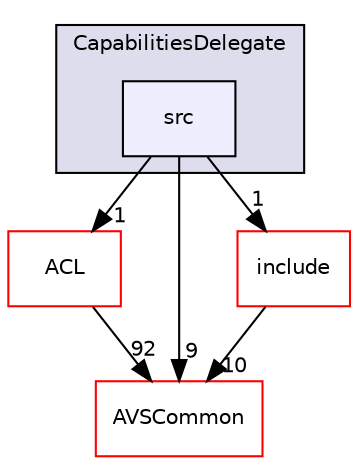 digraph "/workplace/avs-device-sdk/CapabilitiesDelegate/src" {
  compound=true
  node [ fontsize="10", fontname="Helvetica"];
  edge [ labelfontsize="10", labelfontname="Helvetica"];
  subgraph clusterdir_924a657fe36215a0159270de1b610651 {
    graph [ bgcolor="#ddddee", pencolor="black", label="CapabilitiesDelegate" fontname="Helvetica", fontsize="10", URL="dir_924a657fe36215a0159270de1b610651.html"]
  dir_f14574f3da14ef94e1b0e15a21513161 [shape=box, label="src", style="filled", fillcolor="#eeeeff", pencolor="black", URL="dir_f14574f3da14ef94e1b0e15a21513161.html"];
  }
  dir_b1dfedc9efa610ba8c818c30206ff41f [shape=box label="ACL" fillcolor="white" style="filled" color="red" URL="dir_b1dfedc9efa610ba8c818c30206ff41f.html"];
  dir_13e65effb2bde530b17b3d5eefcd0266 [shape=box label="AVSCommon" fillcolor="white" style="filled" color="red" URL="dir_13e65effb2bde530b17b3d5eefcd0266.html"];
  dir_872c8767738f6c0aba43e56d09bbdc21 [shape=box label="include" fillcolor="white" style="filled" color="red" URL="dir_872c8767738f6c0aba43e56d09bbdc21.html"];
  dir_b1dfedc9efa610ba8c818c30206ff41f->dir_13e65effb2bde530b17b3d5eefcd0266 [headlabel="92", labeldistance=1.5 headhref="dir_000000_000009.html"];
  dir_f14574f3da14ef94e1b0e15a21513161->dir_b1dfedc9efa610ba8c818c30206ff41f [headlabel="1", labeldistance=1.5 headhref="dir_000119_000000.html"];
  dir_f14574f3da14ef94e1b0e15a21513161->dir_13e65effb2bde530b17b3d5eefcd0266 [headlabel="9", labeldistance=1.5 headhref="dir_000119_000009.html"];
  dir_f14574f3da14ef94e1b0e15a21513161->dir_872c8767738f6c0aba43e56d09bbdc21 [headlabel="1", labeldistance=1.5 headhref="dir_000119_000117.html"];
  dir_872c8767738f6c0aba43e56d09bbdc21->dir_13e65effb2bde530b17b3d5eefcd0266 [headlabel="10", labeldistance=1.5 headhref="dir_000117_000009.html"];
}
